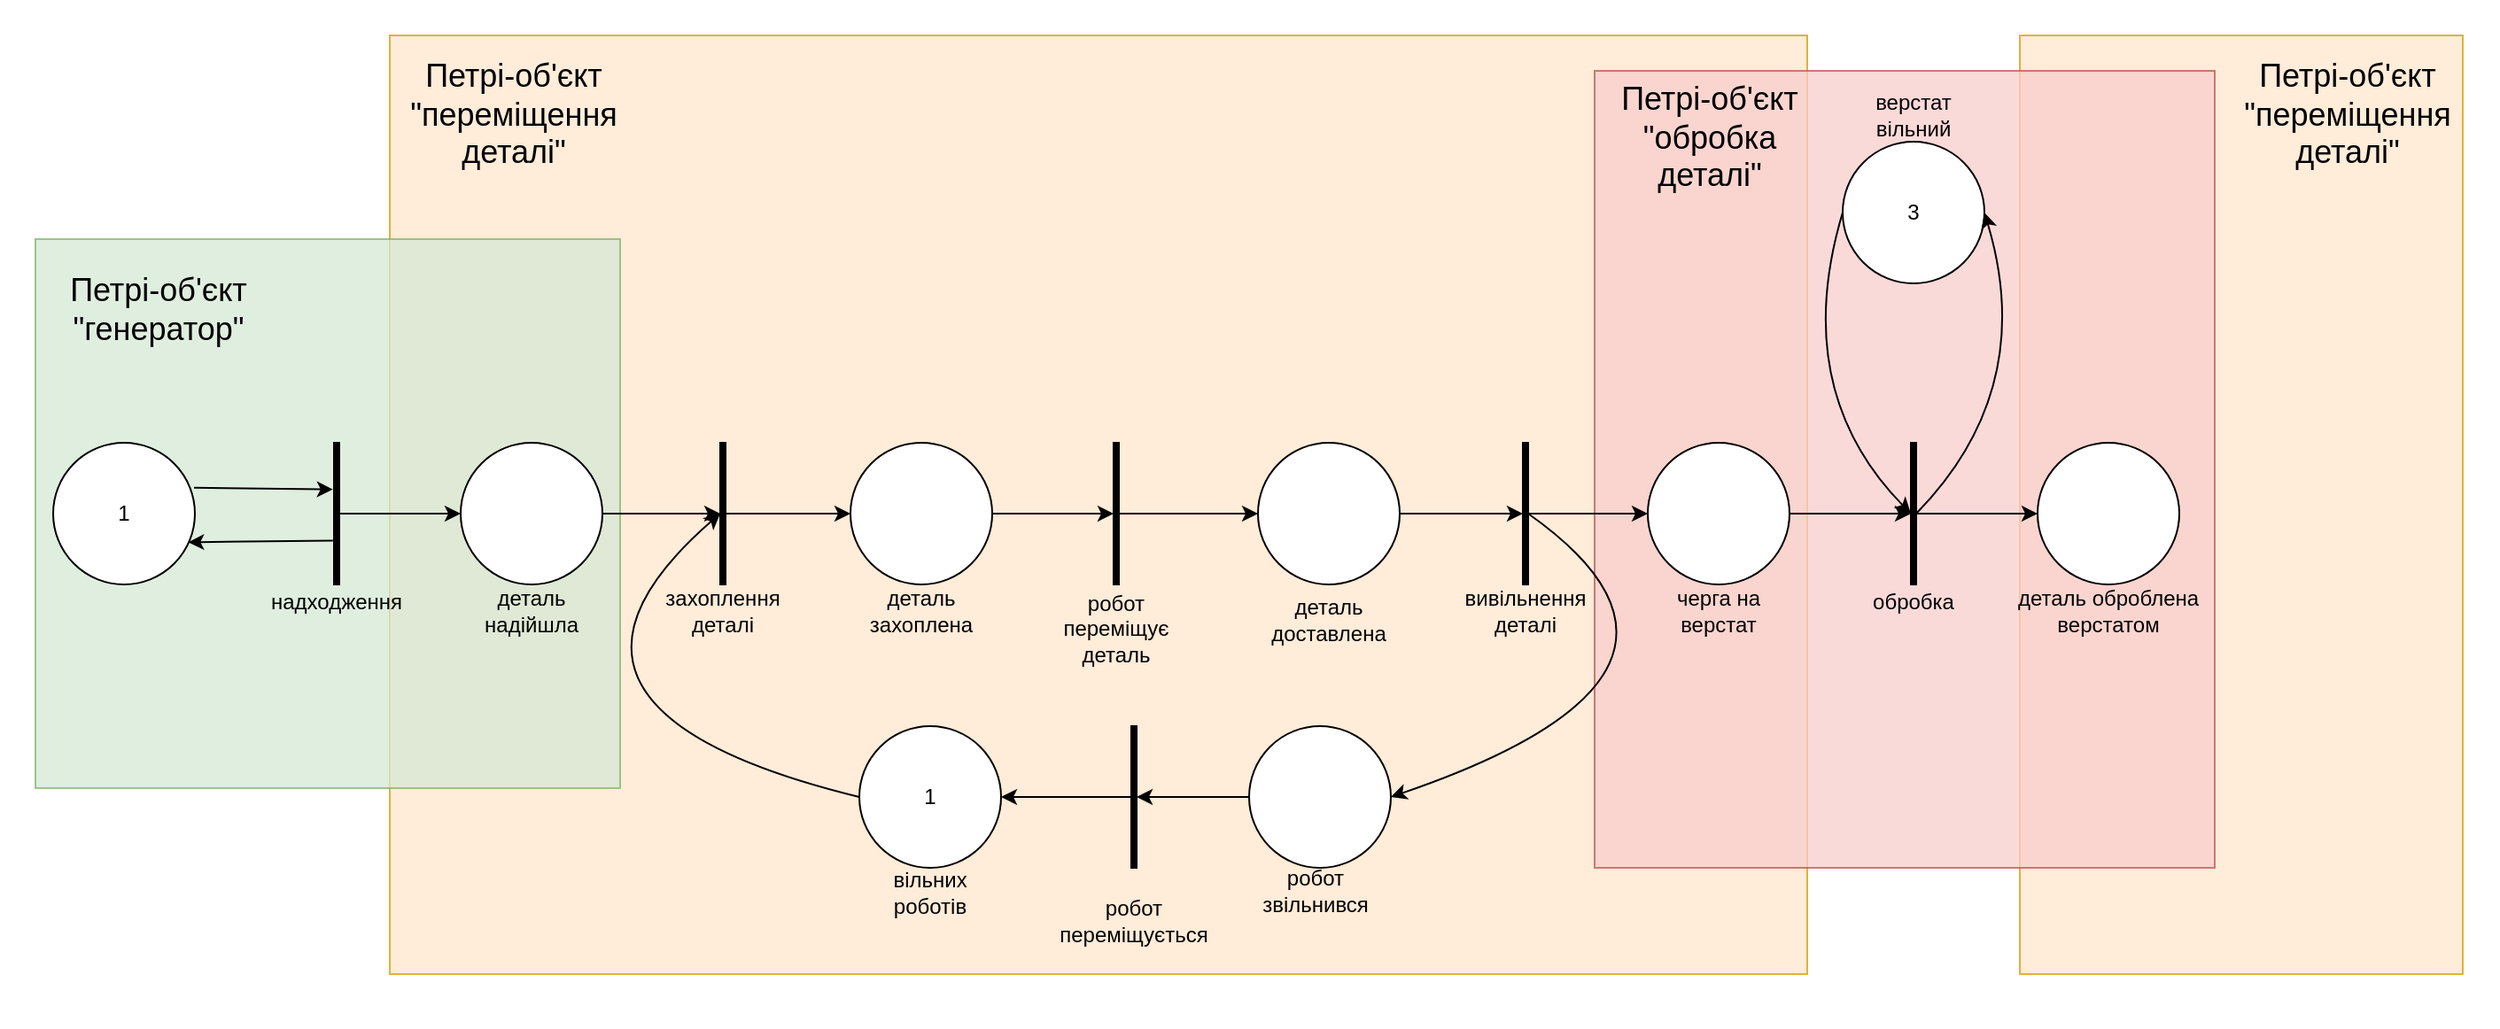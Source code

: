 <mxfile version="13.10.3" type="device" pages="3"><diagram id="FcmuR7nz7huLifUcq2eA" name="Page-1"><mxGraphModel dx="1673" dy="840" grid="1" gridSize="10" guides="1" tooltips="1" connect="1" arrows="1" fold="1" page="1" pageScale="1" pageWidth="827" pageHeight="1169" math="0" shadow="0"><root><mxCell id="0"/><mxCell id="1" parent="0"/><mxCell id="gRTv0CQgc-QgAm1HC4ak-1" value="" style="rounded=0;whiteSpace=wrap;html=1;strokeColor=none;" parent="1" vertex="1"><mxGeometry x="20" y="10" width="1410" height="580" as="geometry"/></mxCell><mxCell id="GpgK2ujvyUXaRa6ebSJy-171" value="" style="rounded=0;whiteSpace=wrap;html=1;fillColor=#ffe6cc;strokeColor=#d79b00;opacity=75;" parent="1" vertex="1"><mxGeometry x="1160" y="30" width="250" height="530" as="geometry"/></mxCell><mxCell id="GpgK2ujvyUXaRa6ebSJy-169" value="" style="rounded=0;whiteSpace=wrap;html=1;fillColor=#ffe6cc;strokeColor=#d79b00;opacity=75;" parent="1" vertex="1"><mxGeometry x="240" y="30" width="800" height="530" as="geometry"/></mxCell><mxCell id="KwVhwDLIy6w6PFrxLP0D-1" value="" style="rounded=0;whiteSpace=wrap;html=1;strokeColor=#b85450;fillColor=#f8cecc;opacity=75;" parent="1" vertex="1"><mxGeometry x="920" y="50" width="350" height="450" as="geometry"/></mxCell><mxCell id="06VxToaq3Kzdzmjmyhj--2" value="" style="rounded=0;whiteSpace=wrap;html=1;fillColor=#d5e8d4;strokeColor=#82b366;opacity=75;" parent="1" vertex="1"><mxGeometry x="40" y="145" width="330" height="310" as="geometry"/></mxCell><mxCell id="tJkTjFT0A1TLWYKthWJC-1" value="1" style="ellipse;whiteSpace=wrap;html=1;aspect=fixed;" parent="1" vertex="1"><mxGeometry x="50" y="260" width="80" height="80" as="geometry"/></mxCell><mxCell id="tJkTjFT0A1TLWYKthWJC-2" value="" style="endArrow=classic;html=1;strokeWidth=1;exitX=0.994;exitY=0.317;exitDx=0;exitDy=0;exitPerimeter=0;entryX=-0.201;entryY=0.329;entryDx=0;entryDy=0;entryPerimeter=0;" parent="1" source="tJkTjFT0A1TLWYKthWJC-1" target="tJkTjFT0A1TLWYKthWJC-98" edge="1"><mxGeometry width="50" height="50" relative="1" as="geometry"><mxPoint x="190" y="350" as="sourcePoint"/><mxPoint x="210" y="285" as="targetPoint"/></mxGeometry></mxCell><mxCell id="tJkTjFT0A1TLWYKthWJC-3" value="" style="endArrow=classic;html=1;strokeWidth=1;entryX=0.952;entryY=0.702;entryDx=0;entryDy=0;entryPerimeter=0;exitX=-0.201;exitY=0.691;exitDx=0;exitDy=0;exitPerimeter=0;" parent="1" source="tJkTjFT0A1TLWYKthWJC-98" target="tJkTjFT0A1TLWYKthWJC-1" edge="1"><mxGeometry width="50" height="50" relative="1" as="geometry"><mxPoint x="210" y="316" as="sourcePoint"/><mxPoint x="210" y="340" as="targetPoint"/></mxGeometry></mxCell><mxCell id="tJkTjFT0A1TLWYKthWJC-4" value="" style="ellipse;whiteSpace=wrap;html=1;aspect=fixed;" parent="1" vertex="1"><mxGeometry x="280" y="260" width="80" height="80" as="geometry"/></mxCell><mxCell id="tJkTjFT0A1TLWYKthWJC-5" value="" style="endArrow=classic;html=1;strokeWidth=1;entryX=0;entryY=0.5;entryDx=0;entryDy=0;exitX=1;exitY=0.5;exitDx=0;exitDy=0;" parent="1" source="tJkTjFT0A1TLWYKthWJC-98" target="tJkTjFT0A1TLWYKthWJC-4" edge="1"><mxGeometry width="50" height="50" relative="1" as="geometry"><mxPoint x="210" y="300" as="sourcePoint"/><mxPoint x="260" y="340" as="targetPoint"/></mxGeometry></mxCell><mxCell id="tJkTjFT0A1TLWYKthWJC-6" value="" style="endArrow=classic;html=1;strokeWidth=1;exitX=1;exitY=0.5;exitDx=0;exitDy=0;entryX=0;entryY=0.5;entryDx=0;entryDy=0;" parent="1" source="tJkTjFT0A1TLWYKthWJC-4" target="tJkTjFT0A1TLWYKthWJC-99" edge="1"><mxGeometry width="50" height="50" relative="1" as="geometry"><mxPoint x="360" y="300" as="sourcePoint"/><mxPoint x="430" y="300" as="targetPoint"/></mxGeometry></mxCell><mxCell id="tJkTjFT0A1TLWYKthWJC-7" value="" style="ellipse;whiteSpace=wrap;html=1;aspect=fixed;" parent="1" vertex="1"><mxGeometry x="500" y="260" width="80" height="80" as="geometry"/></mxCell><mxCell id="tJkTjFT0A1TLWYKthWJC-8" value="" style="endArrow=classic;html=1;strokeWidth=1;entryX=0;entryY=0.5;entryDx=0;entryDy=0;exitX=1;exitY=0.5;exitDx=0;exitDy=0;" parent="1" source="tJkTjFT0A1TLWYKthWJC-99" target="tJkTjFT0A1TLWYKthWJC-7" edge="1"><mxGeometry width="50" height="50" relative="1" as="geometry"><mxPoint x="430" y="300" as="sourcePoint"/><mxPoint x="490" y="280" as="targetPoint"/></mxGeometry></mxCell><mxCell id="tJkTjFT0A1TLWYKthWJC-9" value="" style="endArrow=classic;html=1;strokeWidth=1;exitX=1;exitY=0.5;exitDx=0;exitDy=0;entryX=0;entryY=0.5;entryDx=0;entryDy=0;" parent="1" source="tJkTjFT0A1TLWYKthWJC-7" target="tJkTjFT0A1TLWYKthWJC-100" edge="1"><mxGeometry width="50" height="50" relative="1" as="geometry"><mxPoint x="560" y="420" as="sourcePoint"/><mxPoint x="650" y="300" as="targetPoint"/></mxGeometry></mxCell><mxCell id="tJkTjFT0A1TLWYKthWJC-10" value="" style="ellipse;whiteSpace=wrap;html=1;aspect=fixed;" parent="1" vertex="1"><mxGeometry x="730" y="260" width="80" height="80" as="geometry"/></mxCell><mxCell id="tJkTjFT0A1TLWYKthWJC-11" value="" style="endArrow=classic;html=1;strokeWidth=1;entryX=0;entryY=0.5;entryDx=0;entryDy=0;exitX=1;exitY=0.5;exitDx=0;exitDy=0;" parent="1" source="tJkTjFT0A1TLWYKthWJC-100" target="tJkTjFT0A1TLWYKthWJC-10" edge="1"><mxGeometry width="50" height="50" relative="1" as="geometry"><mxPoint x="650" y="300" as="sourcePoint"/><mxPoint x="710" y="320" as="targetPoint"/></mxGeometry></mxCell><mxCell id="tJkTjFT0A1TLWYKthWJC-12" value="надходження" style="text;html=1;strokeColor=none;fillColor=none;align=center;verticalAlign=middle;whiteSpace=wrap;rounded=0;" parent="1" vertex="1"><mxGeometry x="190" y="340" width="40" height="20" as="geometry"/></mxCell><mxCell id="tJkTjFT0A1TLWYKthWJC-13" value="деталь надійшла" style="text;html=1;strokeColor=none;fillColor=none;align=center;verticalAlign=middle;whiteSpace=wrap;rounded=0;" parent="1" vertex="1"><mxGeometry x="295" y="340" width="50" height="30" as="geometry"/></mxCell><mxCell id="tJkTjFT0A1TLWYKthWJC-14" value="захоплення деталі" style="text;html=1;strokeColor=none;fillColor=none;align=center;verticalAlign=middle;whiteSpace=wrap;rounded=0;" parent="1" vertex="1"><mxGeometry x="390" y="345" width="76" height="20" as="geometry"/></mxCell><mxCell id="tJkTjFT0A1TLWYKthWJC-15" value="деталь захоплена" style="text;html=1;strokeColor=none;fillColor=none;align=center;verticalAlign=middle;whiteSpace=wrap;rounded=0;" parent="1" vertex="1"><mxGeometry x="505" y="345" width="70" height="20" as="geometry"/></mxCell><mxCell id="tJkTjFT0A1TLWYKthWJC-16" value="робот переміщує деталь" style="text;html=1;strokeColor=none;fillColor=none;align=center;verticalAlign=middle;whiteSpace=wrap;rounded=0;" parent="1" vertex="1"><mxGeometry x="615" y="355" width="70" height="20" as="geometry"/></mxCell><mxCell id="tJkTjFT0A1TLWYKthWJC-17" value="деталь доставлена" style="text;html=1;strokeColor=none;fillColor=none;align=center;verticalAlign=middle;whiteSpace=wrap;rounded=0;" parent="1" vertex="1"><mxGeometry x="735" y="345" width="70" height="30" as="geometry"/></mxCell><mxCell id="tJkTjFT0A1TLWYKthWJC-18" value="" style="endArrow=classic;html=1;strokeWidth=1;exitX=1;exitY=0.5;exitDx=0;exitDy=0;entryX=0;entryY=0.5;entryDx=0;entryDy=0;" parent="1" source="tJkTjFT0A1TLWYKthWJC-10" target="tJkTjFT0A1TLWYKthWJC-102" edge="1"><mxGeometry width="50" height="50" relative="1" as="geometry"><mxPoint x="870" y="430" as="sourcePoint"/><mxPoint x="880" y="300" as="targetPoint"/></mxGeometry></mxCell><mxCell id="tJkTjFT0A1TLWYKthWJC-19" value="вивільнення деталі" style="text;html=1;strokeColor=none;fillColor=none;align=center;verticalAlign=middle;whiteSpace=wrap;rounded=0;" parent="1" vertex="1"><mxGeometry x="846" y="340" width="70" height="30" as="geometry"/></mxCell><mxCell id="tJkTjFT0A1TLWYKthWJC-20" value="" style="ellipse;whiteSpace=wrap;html=1;aspect=fixed;" parent="1" vertex="1"><mxGeometry x="950" y="260" width="80" height="80" as="geometry"/></mxCell><mxCell id="tJkTjFT0A1TLWYKthWJC-21" value="" style="endArrow=classic;html=1;strokeWidth=1;exitX=1;exitY=0.5;exitDx=0;exitDy=0;" parent="1" source="tJkTjFT0A1TLWYKthWJC-102" edge="1"><mxGeometry width="50" height="50" relative="1" as="geometry"><mxPoint x="880" y="300" as="sourcePoint"/><mxPoint x="950" y="300" as="targetPoint"/></mxGeometry></mxCell><mxCell id="tJkTjFT0A1TLWYKthWJC-22" value="черга на верстат" style="text;html=1;strokeColor=none;fillColor=none;align=center;verticalAlign=middle;whiteSpace=wrap;rounded=0;" parent="1" vertex="1"><mxGeometry x="955" y="345" width="70" height="20" as="geometry"/></mxCell><mxCell id="tJkTjFT0A1TLWYKthWJC-23" value="" style="endArrow=classic;html=1;strokeWidth=1;exitX=1;exitY=0.5;exitDx=0;exitDy=0;entryX=0;entryY=0.5;entryDx=0;entryDy=0;" parent="1" source="tJkTjFT0A1TLWYKthWJC-20" target="tJkTjFT0A1TLWYKthWJC-103" edge="1"><mxGeometry width="50" height="50" relative="1" as="geometry"><mxPoint x="1050" y="330" as="sourcePoint"/><mxPoint x="1100" y="300" as="targetPoint"/></mxGeometry></mxCell><mxCell id="tJkTjFT0A1TLWYKthWJC-24" value="обробка" style="text;html=1;strokeColor=none;fillColor=none;align=center;verticalAlign=middle;whiteSpace=wrap;rounded=0;" parent="1" vertex="1"><mxGeometry x="1080" y="340" width="40" height="20" as="geometry"/></mxCell><mxCell id="tJkTjFT0A1TLWYKthWJC-25" value="3" style="ellipse;whiteSpace=wrap;html=1;aspect=fixed;" parent="1" vertex="1"><mxGeometry x="1060" y="90" width="80" height="80" as="geometry"/></mxCell><mxCell id="tJkTjFT0A1TLWYKthWJC-26" value="" style="endArrow=classic;html=1;strokeWidth=1;exitX=0;exitY=0.5;exitDx=0;exitDy=0;curved=1;entryX=0;entryY=0.5;entryDx=0;entryDy=0;" parent="1" source="tJkTjFT0A1TLWYKthWJC-25" target="tJkTjFT0A1TLWYKthWJC-103" edge="1"><mxGeometry width="50" height="50" relative="1" as="geometry"><mxPoint x="1030" y="230" as="sourcePoint"/><mxPoint x="1100" y="300" as="targetPoint"/><Array as="points"><mxPoint x="1030" y="230"/></Array></mxGeometry></mxCell><mxCell id="tJkTjFT0A1TLWYKthWJC-27" value="" style="endArrow=classic;html=1;strokeWidth=1;entryX=1;entryY=0.5;entryDx=0;entryDy=0;curved=1;exitX=1;exitY=0.5;exitDx=0;exitDy=0;" parent="1" source="tJkTjFT0A1TLWYKthWJC-103" target="tJkTjFT0A1TLWYKthWJC-25" edge="1"><mxGeometry width="50" height="50" relative="1" as="geometry"><mxPoint x="1100" y="300" as="sourcePoint"/><mxPoint x="1160" y="250" as="targetPoint"/><Array as="points"><mxPoint x="1170" y="230"/></Array></mxGeometry></mxCell><mxCell id="tJkTjFT0A1TLWYKthWJC-28" value="верстат вільний" style="text;html=1;strokeColor=none;fillColor=none;align=center;verticalAlign=middle;whiteSpace=wrap;rounded=0;" parent="1" vertex="1"><mxGeometry x="1055" y="65" width="90" height="20" as="geometry"/></mxCell><mxCell id="tJkTjFT0A1TLWYKthWJC-29" value="" style="ellipse;whiteSpace=wrap;html=1;aspect=fixed;" parent="1" vertex="1"><mxGeometry x="1170" y="260" width="80" height="80" as="geometry"/></mxCell><mxCell id="tJkTjFT0A1TLWYKthWJC-30" value="" style="endArrow=classic;html=1;strokeWidth=1;entryX=0;entryY=0.5;entryDx=0;entryDy=0;exitX=1;exitY=0.5;exitDx=0;exitDy=0;" parent="1" source="tJkTjFT0A1TLWYKthWJC-103" target="tJkTjFT0A1TLWYKthWJC-29" edge="1"><mxGeometry width="50" height="50" relative="1" as="geometry"><mxPoint x="1100" y="300" as="sourcePoint"/><mxPoint x="1180" y="290" as="targetPoint"/></mxGeometry></mxCell><mxCell id="tJkTjFT0A1TLWYKthWJC-31" value="деталь оброблена верстатом" style="text;html=1;strokeColor=none;fillColor=none;align=center;verticalAlign=middle;whiteSpace=wrap;rounded=0;" parent="1" vertex="1"><mxGeometry x="1155" y="345" width="110" height="20" as="geometry"/></mxCell><mxCell id="tJkTjFT0A1TLWYKthWJC-71" value="1" style="ellipse;whiteSpace=wrap;html=1;aspect=fixed;" parent="1" vertex="1"><mxGeometry x="505" y="420" width="80" height="80" as="geometry"/></mxCell><mxCell id="tJkTjFT0A1TLWYKthWJC-72" value="" style="endArrow=classic;html=1;strokeWidth=1;entryX=1;entryY=0.5;entryDx=0;entryDy=0;exitX=0;exitY=0.5;exitDx=0;exitDy=0;" parent="1" source="tJkTjFT0A1TLWYKthWJC-101" target="tJkTjFT0A1TLWYKthWJC-71" edge="1"><mxGeometry width="50" height="50" relative="1" as="geometry"><mxPoint x="710" y="460" as="sourcePoint"/><mxPoint x="625" y="590" as="targetPoint"/></mxGeometry></mxCell><mxCell id="tJkTjFT0A1TLWYKthWJC-73" value="" style="ellipse;whiteSpace=wrap;html=1;aspect=fixed;" parent="1" vertex="1"><mxGeometry x="725" y="420" width="80" height="80" as="geometry"/></mxCell><mxCell id="tJkTjFT0A1TLWYKthWJC-74" value="" style="endArrow=classic;html=1;strokeWidth=1;exitX=0;exitY=0.5;exitDx=0;exitDy=0;entryX=1;entryY=0.5;entryDx=0;entryDy=0;" parent="1" source="tJkTjFT0A1TLWYKthWJC-73" target="tJkTjFT0A1TLWYKthWJC-101" edge="1"><mxGeometry width="50" height="50" relative="1" as="geometry"><mxPoint x="759" y="460" as="sourcePoint"/><mxPoint x="660" y="460" as="targetPoint"/></mxGeometry></mxCell><mxCell id="tJkTjFT0A1TLWYKthWJC-75" value="" style="endArrow=classic;html=1;strokeWidth=1;entryX=1;entryY=0.5;entryDx=0;entryDy=0;curved=1;exitX=1;exitY=0.5;exitDx=0;exitDy=0;" parent="1" source="tJkTjFT0A1TLWYKthWJC-102" target="tJkTjFT0A1TLWYKthWJC-73" edge="1"><mxGeometry width="50" height="50" relative="1" as="geometry"><mxPoint x="880" y="300" as="sourcePoint"/><mxPoint x="840" y="520" as="targetPoint"/><Array as="points"><mxPoint x="1010" y="390"/></Array></mxGeometry></mxCell><mxCell id="tJkTjFT0A1TLWYKthWJC-76" value="" style="endArrow=classic;html=1;strokeWidth=1;exitX=0;exitY=0.5;exitDx=0;exitDy=0;curved=1;entryX=0;entryY=0.5;entryDx=0;entryDy=0;" parent="1" source="tJkTjFT0A1TLWYKthWJC-71" target="tJkTjFT0A1TLWYKthWJC-99" edge="1"><mxGeometry width="50" height="50" relative="1" as="geometry"><mxPoint x="490" y="540" as="sourcePoint"/><mxPoint x="430" y="300" as="targetPoint"/><Array as="points"><mxPoint x="300" y="410"/></Array></mxGeometry></mxCell><mxCell id="tJkTjFT0A1TLWYKthWJC-77" value="робот переміщується" style="text;html=1;strokeColor=none;fillColor=none;align=center;verticalAlign=middle;whiteSpace=wrap;rounded=0;" parent="1" vertex="1"><mxGeometry x="640" y="520" width="40" height="20" as="geometry"/></mxCell><mxCell id="tJkTjFT0A1TLWYKthWJC-78" value="вільних роботів" style="text;html=1;strokeColor=none;fillColor=none;align=center;verticalAlign=middle;whiteSpace=wrap;rounded=0;" parent="1" vertex="1"><mxGeometry x="525" y="504" width="40" height="20" as="geometry"/></mxCell><mxCell id="tJkTjFT0A1TLWYKthWJC-79" value="робот звільнився" style="text;html=1;strokeColor=none;fillColor=none;align=center;verticalAlign=middle;whiteSpace=wrap;rounded=0;" parent="1" vertex="1"><mxGeometry x="730" y="500" width="65" height="26" as="geometry"/></mxCell><mxCell id="tJkTjFT0A1TLWYKthWJC-98" value="" style="rounded=0;whiteSpace=wrap;html=1;fillColor=#000000;" parent="1" vertex="1"><mxGeometry x="208.5" y="260" width="3" height="80" as="geometry"/></mxCell><mxCell id="tJkTjFT0A1TLWYKthWJC-99" value="" style="rounded=0;whiteSpace=wrap;html=1;fillColor=#000000;" parent="1" vertex="1"><mxGeometry x="426.5" y="260" width="3" height="80" as="geometry"/></mxCell><mxCell id="tJkTjFT0A1TLWYKthWJC-100" value="" style="rounded=0;whiteSpace=wrap;html=1;fillColor=#000000;" parent="1" vertex="1"><mxGeometry x="648.5" y="260" width="3" height="80" as="geometry"/></mxCell><mxCell id="tJkTjFT0A1TLWYKthWJC-101" value="" style="rounded=0;whiteSpace=wrap;html=1;fillColor=#000000;" parent="1" vertex="1"><mxGeometry x="658.5" y="420" width="3" height="80" as="geometry"/></mxCell><mxCell id="tJkTjFT0A1TLWYKthWJC-102" value="" style="rounded=0;whiteSpace=wrap;html=1;fillColor=#000000;" parent="1" vertex="1"><mxGeometry x="879.5" y="260" width="3" height="80" as="geometry"/></mxCell><mxCell id="tJkTjFT0A1TLWYKthWJC-103" value="" style="rounded=0;whiteSpace=wrap;html=1;fillColor=#000000;" parent="1" vertex="1"><mxGeometry x="1098.5" y="260" width="3" height="80" as="geometry"/></mxCell><mxCell id="oITQjNCsJabIuckNFTyq-2" value="&lt;font style=&quot;font-size: 18px&quot;&gt;Петрі-об'єкт &quot;обробка &lt;br&gt;деталі&quot;&lt;/font&gt;" style="text;html=1;strokeColor=none;fillColor=none;align=center;verticalAlign=middle;whiteSpace=wrap;rounded=0;" parent="1" vertex="1"><mxGeometry x="930" y="50" width="110" height="75" as="geometry"/></mxCell><mxCell id="oITQjNCsJabIuckNFTyq-3" value="&lt;font style=&quot;font-size: 18px&quot;&gt;Петрі-об'єкт &quot;переміщення деталі&quot;&lt;/font&gt;" style="text;html=1;strokeColor=none;fillColor=none;align=center;verticalAlign=middle;whiteSpace=wrap;rounded=0;" parent="1" vertex="1"><mxGeometry x="1280" y="40" width="130" height="70" as="geometry"/></mxCell><mxCell id="06VxToaq3Kzdzmjmyhj--3" value="&lt;font style=&quot;font-size: 18px&quot;&gt;Петрі-об'єкт &quot;генератор&quot;&lt;/font&gt;" style="text;html=1;strokeColor=none;fillColor=none;align=center;verticalAlign=middle;whiteSpace=wrap;rounded=0;" parent="1" vertex="1"><mxGeometry x="50" y="160" width="118.5" height="50" as="geometry"/></mxCell><mxCell id="KwVhwDLIy6w6PFrxLP0D-2" value="&lt;font style=&quot;font-size: 18px&quot;&gt;Петрі-об'єкт &quot;переміщення деталі&quot;&lt;/font&gt;" style="text;html=1;strokeColor=none;fillColor=none;align=center;verticalAlign=middle;whiteSpace=wrap;rounded=0;" parent="1" vertex="1"><mxGeometry x="250" y="40" width="120" height="70" as="geometry"/></mxCell></root></mxGraphModel></diagram><diagram id="4TwvwLiJdvsofoRGV-Oc" name="original2"><mxGraphModel dx="1673" dy="840" grid="1" gridSize="10" guides="1" tooltips="1" connect="1" arrows="1" fold="1" page="1" pageScale="1" pageWidth="827" pageHeight="1169" math="0" shadow="0"><root><mxCell id="OPti7zqcFGuzAfw_dLOJ-0"/><mxCell id="OPti7zqcFGuzAfw_dLOJ-1" parent="OPti7zqcFGuzAfw_dLOJ-0"/><mxCell id="9vE77ig8_SmObjEzQUJC-0" value="1" style="ellipse;whiteSpace=wrap;html=1;aspect=fixed;" parent="OPti7zqcFGuzAfw_dLOJ-1" vertex="1"><mxGeometry x="50" y="240" width="80" height="80" as="geometry"/></mxCell><mxCell id="9vE77ig8_SmObjEzQUJC-1" value="" style="endArrow=classic;html=1;strokeWidth=1;exitX=0.994;exitY=0.317;exitDx=0;exitDy=0;exitPerimeter=0;entryX=-0.201;entryY=0.329;entryDx=0;entryDy=0;entryPerimeter=0;" parent="OPti7zqcFGuzAfw_dLOJ-1" source="9vE77ig8_SmObjEzQUJC-0" target="9vE77ig8_SmObjEzQUJC-97" edge="1"><mxGeometry width="50" height="50" relative="1" as="geometry"><mxPoint x="190" y="330" as="sourcePoint"/><mxPoint x="210" y="265" as="targetPoint"/></mxGeometry></mxCell><mxCell id="9vE77ig8_SmObjEzQUJC-2" value="" style="endArrow=classic;html=1;strokeWidth=1;entryX=0.952;entryY=0.702;entryDx=0;entryDy=0;entryPerimeter=0;exitX=-0.201;exitY=0.691;exitDx=0;exitDy=0;exitPerimeter=0;" parent="OPti7zqcFGuzAfw_dLOJ-1" source="9vE77ig8_SmObjEzQUJC-97" target="9vE77ig8_SmObjEzQUJC-0" edge="1"><mxGeometry width="50" height="50" relative="1" as="geometry"><mxPoint x="210" y="296" as="sourcePoint"/><mxPoint x="210" y="320" as="targetPoint"/></mxGeometry></mxCell><mxCell id="9vE77ig8_SmObjEzQUJC-3" value="" style="ellipse;whiteSpace=wrap;html=1;aspect=fixed;" parent="OPti7zqcFGuzAfw_dLOJ-1" vertex="1"><mxGeometry x="280" y="240" width="80" height="80" as="geometry"/></mxCell><mxCell id="9vE77ig8_SmObjEzQUJC-4" value="" style="endArrow=classic;html=1;strokeWidth=1;entryX=0;entryY=0.5;entryDx=0;entryDy=0;exitX=1;exitY=0.5;exitDx=0;exitDy=0;" parent="OPti7zqcFGuzAfw_dLOJ-1" source="9vE77ig8_SmObjEzQUJC-97" target="9vE77ig8_SmObjEzQUJC-3" edge="1"><mxGeometry width="50" height="50" relative="1" as="geometry"><mxPoint x="210" y="280" as="sourcePoint"/><mxPoint x="260" y="320" as="targetPoint"/></mxGeometry></mxCell><mxCell id="9vE77ig8_SmObjEzQUJC-5" value="" style="endArrow=classic;html=1;strokeWidth=1;exitX=1;exitY=0.5;exitDx=0;exitDy=0;entryX=0;entryY=0.5;entryDx=0;entryDy=0;" parent="OPti7zqcFGuzAfw_dLOJ-1" source="9vE77ig8_SmObjEzQUJC-3" target="9vE77ig8_SmObjEzQUJC-98" edge="1"><mxGeometry width="50" height="50" relative="1" as="geometry"><mxPoint x="360" y="280" as="sourcePoint"/><mxPoint x="430" y="280" as="targetPoint"/></mxGeometry></mxCell><mxCell id="9vE77ig8_SmObjEzQUJC-6" value="" style="ellipse;whiteSpace=wrap;html=1;aspect=fixed;" parent="OPti7zqcFGuzAfw_dLOJ-1" vertex="1"><mxGeometry x="500" y="240" width="80" height="80" as="geometry"/></mxCell><mxCell id="9vE77ig8_SmObjEzQUJC-7" value="" style="endArrow=classic;html=1;strokeWidth=1;entryX=0;entryY=0.5;entryDx=0;entryDy=0;exitX=1;exitY=0.5;exitDx=0;exitDy=0;" parent="OPti7zqcFGuzAfw_dLOJ-1" source="9vE77ig8_SmObjEzQUJC-98" target="9vE77ig8_SmObjEzQUJC-6" edge="1"><mxGeometry width="50" height="50" relative="1" as="geometry"><mxPoint x="430" y="280" as="sourcePoint"/><mxPoint x="490" y="260" as="targetPoint"/></mxGeometry></mxCell><mxCell id="9vE77ig8_SmObjEzQUJC-8" value="" style="endArrow=classic;html=1;strokeWidth=1;exitX=1;exitY=0.5;exitDx=0;exitDy=0;entryX=0;entryY=0.5;entryDx=0;entryDy=0;" parent="OPti7zqcFGuzAfw_dLOJ-1" source="9vE77ig8_SmObjEzQUJC-6" target="9vE77ig8_SmObjEzQUJC-99" edge="1"><mxGeometry width="50" height="50" relative="1" as="geometry"><mxPoint x="560" y="400" as="sourcePoint"/><mxPoint x="650" y="280" as="targetPoint"/></mxGeometry></mxCell><mxCell id="9vE77ig8_SmObjEzQUJC-9" value="" style="ellipse;whiteSpace=wrap;html=1;aspect=fixed;" parent="OPti7zqcFGuzAfw_dLOJ-1" vertex="1"><mxGeometry x="730" y="240" width="80" height="80" as="geometry"/></mxCell><mxCell id="9vE77ig8_SmObjEzQUJC-10" value="" style="endArrow=classic;html=1;strokeWidth=1;entryX=0;entryY=0.5;entryDx=0;entryDy=0;exitX=1;exitY=0.5;exitDx=0;exitDy=0;" parent="OPti7zqcFGuzAfw_dLOJ-1" source="9vE77ig8_SmObjEzQUJC-99" target="9vE77ig8_SmObjEzQUJC-9" edge="1"><mxGeometry width="50" height="50" relative="1" as="geometry"><mxPoint x="650" y="280" as="sourcePoint"/><mxPoint x="710" y="300" as="targetPoint"/></mxGeometry></mxCell><mxCell id="9vE77ig8_SmObjEzQUJC-11" value="надходження" style="text;html=1;strokeColor=none;fillColor=none;align=center;verticalAlign=middle;whiteSpace=wrap;rounded=0;" parent="OPti7zqcFGuzAfw_dLOJ-1" vertex="1"><mxGeometry x="190" y="320" width="40" height="20" as="geometry"/></mxCell><mxCell id="9vE77ig8_SmObjEzQUJC-12" value="пункт прийому" style="text;html=1;strokeColor=none;fillColor=none;align=center;verticalAlign=middle;whiteSpace=wrap;rounded=0;" parent="OPti7zqcFGuzAfw_dLOJ-1" vertex="1"><mxGeometry x="295" y="320" width="50" height="30" as="geometry"/></mxCell><mxCell id="9vE77ig8_SmObjEzQUJC-13" value="захоплення деталі" style="text;html=1;strokeColor=none;fillColor=none;align=center;verticalAlign=middle;whiteSpace=wrap;rounded=0;" parent="OPti7zqcFGuzAfw_dLOJ-1" vertex="1"><mxGeometry x="390" y="325" width="76" height="20" as="geometry"/></mxCell><mxCell id="9vE77ig8_SmObjEzQUJC-14" value="деталь захоплена" style="text;html=1;strokeColor=none;fillColor=none;align=center;verticalAlign=middle;whiteSpace=wrap;rounded=0;" parent="OPti7zqcFGuzAfw_dLOJ-1" vertex="1"><mxGeometry x="505" y="325" width="70" height="20" as="geometry"/></mxCell><mxCell id="9vE77ig8_SmObjEzQUJC-15" value="робот переміщує деталь" style="text;html=1;strokeColor=none;fillColor=none;align=center;verticalAlign=middle;whiteSpace=wrap;rounded=0;" parent="OPti7zqcFGuzAfw_dLOJ-1" vertex="1"><mxGeometry x="615" y="340" width="70" height="20" as="geometry"/></mxCell><mxCell id="9vE77ig8_SmObjEzQUJC-16" value="деталь доставлена" style="text;html=1;strokeColor=none;fillColor=none;align=center;verticalAlign=middle;whiteSpace=wrap;rounded=0;" parent="OPti7zqcFGuzAfw_dLOJ-1" vertex="1"><mxGeometry x="735" y="325" width="70" height="30" as="geometry"/></mxCell><mxCell id="9vE77ig8_SmObjEzQUJC-17" value="" style="endArrow=classic;html=1;strokeWidth=1;exitX=1;exitY=0.5;exitDx=0;exitDy=0;entryX=0;entryY=0.5;entryDx=0;entryDy=0;" parent="OPti7zqcFGuzAfw_dLOJ-1" source="9vE77ig8_SmObjEzQUJC-9" target="9vE77ig8_SmObjEzQUJC-101" edge="1"><mxGeometry width="50" height="50" relative="1" as="geometry"><mxPoint x="870" y="410" as="sourcePoint"/><mxPoint x="880" y="280" as="targetPoint"/></mxGeometry></mxCell><mxCell id="9vE77ig8_SmObjEzQUJC-18" value="вивільнення деталі" style="text;html=1;strokeColor=none;fillColor=none;align=center;verticalAlign=middle;whiteSpace=wrap;rounded=0;" parent="OPti7zqcFGuzAfw_dLOJ-1" vertex="1"><mxGeometry x="846" y="320" width="70" height="30" as="geometry"/></mxCell><mxCell id="9vE77ig8_SmObjEzQUJC-19" value="" style="ellipse;whiteSpace=wrap;html=1;aspect=fixed;" parent="OPti7zqcFGuzAfw_dLOJ-1" vertex="1"><mxGeometry x="950" y="240" width="80" height="80" as="geometry"/></mxCell><mxCell id="9vE77ig8_SmObjEzQUJC-20" value="" style="endArrow=classic;html=1;strokeWidth=1;exitX=1;exitY=0.5;exitDx=0;exitDy=0;" parent="OPti7zqcFGuzAfw_dLOJ-1" source="9vE77ig8_SmObjEzQUJC-101" edge="1"><mxGeometry width="50" height="50" relative="1" as="geometry"><mxPoint x="880" y="280" as="sourcePoint"/><mxPoint x="950" y="280" as="targetPoint"/></mxGeometry></mxCell><mxCell id="9vE77ig8_SmObjEzQUJC-21" value="черга на 1 верстат" style="text;html=1;strokeColor=none;fillColor=none;align=center;verticalAlign=middle;whiteSpace=wrap;rounded=0;" parent="OPti7zqcFGuzAfw_dLOJ-1" vertex="1"><mxGeometry x="955" y="325" width="70" height="20" as="geometry"/></mxCell><mxCell id="9vE77ig8_SmObjEzQUJC-22" value="" style="endArrow=classic;html=1;strokeWidth=1;exitX=1;exitY=0.5;exitDx=0;exitDy=0;entryX=0;entryY=0.5;entryDx=0;entryDy=0;" parent="OPti7zqcFGuzAfw_dLOJ-1" source="9vE77ig8_SmObjEzQUJC-19" target="9vE77ig8_SmObjEzQUJC-102" edge="1"><mxGeometry width="50" height="50" relative="1" as="geometry"><mxPoint x="1050" y="310" as="sourcePoint"/><mxPoint x="1100" y="280" as="targetPoint"/></mxGeometry></mxCell><mxCell id="9vE77ig8_SmObjEzQUJC-23" value="обробка" style="text;html=1;strokeColor=none;fillColor=none;align=center;verticalAlign=middle;whiteSpace=wrap;rounded=0;" parent="OPti7zqcFGuzAfw_dLOJ-1" vertex="1"><mxGeometry x="1080" y="320" width="40" height="20" as="geometry"/></mxCell><mxCell id="9vE77ig8_SmObjEzQUJC-24" value="3" style="ellipse;whiteSpace=wrap;html=1;aspect=fixed;" parent="OPti7zqcFGuzAfw_dLOJ-1" vertex="1"><mxGeometry x="1060" y="70" width="80" height="80" as="geometry"/></mxCell><mxCell id="9vE77ig8_SmObjEzQUJC-25" value="" style="endArrow=classic;html=1;strokeWidth=1;exitX=0;exitY=0.5;exitDx=0;exitDy=0;curved=1;entryX=0;entryY=0.5;entryDx=0;entryDy=0;" parent="OPti7zqcFGuzAfw_dLOJ-1" source="9vE77ig8_SmObjEzQUJC-24" target="9vE77ig8_SmObjEzQUJC-102" edge="1"><mxGeometry width="50" height="50" relative="1" as="geometry"><mxPoint x="1030" y="210" as="sourcePoint"/><mxPoint x="1100" y="280" as="targetPoint"/><Array as="points"><mxPoint x="1030" y="210"/></Array></mxGeometry></mxCell><mxCell id="9vE77ig8_SmObjEzQUJC-26" value="" style="endArrow=classic;html=1;strokeWidth=1;entryX=1;entryY=0.5;entryDx=0;entryDy=0;curved=1;exitX=1;exitY=0.5;exitDx=0;exitDy=0;" parent="OPti7zqcFGuzAfw_dLOJ-1" source="9vE77ig8_SmObjEzQUJC-102" target="9vE77ig8_SmObjEzQUJC-24" edge="1"><mxGeometry width="50" height="50" relative="1" as="geometry"><mxPoint x="1100" y="280" as="sourcePoint"/><mxPoint x="1160" y="230" as="targetPoint"/><Array as="points"><mxPoint x="1170" y="210"/></Array></mxGeometry></mxCell><mxCell id="9vE77ig8_SmObjEzQUJC-27" value="верстат вільний" style="text;html=1;strokeColor=none;fillColor=none;align=center;verticalAlign=middle;whiteSpace=wrap;rounded=0;" parent="OPti7zqcFGuzAfw_dLOJ-1" vertex="1"><mxGeometry x="1055" y="45" width="90" height="20" as="geometry"/></mxCell><mxCell id="9vE77ig8_SmObjEzQUJC-28" value="" style="ellipse;whiteSpace=wrap;html=1;aspect=fixed;" parent="OPti7zqcFGuzAfw_dLOJ-1" vertex="1"><mxGeometry x="1170" y="240" width="80" height="80" as="geometry"/></mxCell><mxCell id="9vE77ig8_SmObjEzQUJC-29" value="" style="endArrow=classic;html=1;strokeWidth=1;entryX=0;entryY=0.5;entryDx=0;entryDy=0;exitX=1;exitY=0.5;exitDx=0;exitDy=0;" parent="OPti7zqcFGuzAfw_dLOJ-1" source="9vE77ig8_SmObjEzQUJC-102" target="9vE77ig8_SmObjEzQUJC-28" edge="1"><mxGeometry width="50" height="50" relative="1" as="geometry"><mxPoint x="1100" y="280" as="sourcePoint"/><mxPoint x="1180" y="270" as="targetPoint"/></mxGeometry></mxCell><mxCell id="9vE77ig8_SmObjEzQUJC-30" value="оброблені 1 верстатом деталі" style="text;html=1;strokeColor=none;fillColor=none;align=center;verticalAlign=middle;whiteSpace=wrap;rounded=0;" parent="OPti7zqcFGuzAfw_dLOJ-1" vertex="1"><mxGeometry x="1155" y="325" width="110" height="20" as="geometry"/></mxCell><mxCell id="9vE77ig8_SmObjEzQUJC-31" value="" style="endArrow=classic;html=1;strokeWidth=1;exitX=1;exitY=0.5;exitDx=0;exitDy=0;entryX=0;entryY=0.5;entryDx=0;entryDy=0;" parent="OPti7zqcFGuzAfw_dLOJ-1" target="9vE77ig8_SmObjEzQUJC-111" edge="1"><mxGeometry width="50" height="50" relative="1" as="geometry"><mxPoint x="1250.0" y="280" as="sourcePoint"/><mxPoint x="1320" y="280" as="targetPoint"/></mxGeometry></mxCell><mxCell id="9vE77ig8_SmObjEzQUJC-32" value="" style="ellipse;whiteSpace=wrap;html=1;aspect=fixed;" parent="OPti7zqcFGuzAfw_dLOJ-1" vertex="1"><mxGeometry x="1390" y="240" width="80" height="80" as="geometry"/></mxCell><mxCell id="9vE77ig8_SmObjEzQUJC-33" value="" style="endArrow=classic;html=1;strokeWidth=1;entryX=0;entryY=0.5;entryDx=0;entryDy=0;exitX=1;exitY=0.5;exitDx=0;exitDy=0;" parent="OPti7zqcFGuzAfw_dLOJ-1" source="9vE77ig8_SmObjEzQUJC-111" target="9vE77ig8_SmObjEzQUJC-32" edge="1"><mxGeometry width="50" height="50" relative="1" as="geometry"><mxPoint x="1320" y="280" as="sourcePoint"/><mxPoint x="1380" y="260" as="targetPoint"/></mxGeometry></mxCell><mxCell id="9vE77ig8_SmObjEzQUJC-34" value="" style="endArrow=classic;html=1;strokeWidth=1;exitX=1;exitY=0.5;exitDx=0;exitDy=0;entryX=0;entryY=0.5;entryDx=0;entryDy=0;" parent="OPti7zqcFGuzAfw_dLOJ-1" source="9vE77ig8_SmObjEzQUJC-32" target="9vE77ig8_SmObjEzQUJC-103" edge="1"><mxGeometry width="50" height="50" relative="1" as="geometry"><mxPoint x="1450" y="400" as="sourcePoint"/><mxPoint x="1540" y="280" as="targetPoint"/></mxGeometry></mxCell><mxCell id="9vE77ig8_SmObjEzQUJC-35" value="" style="ellipse;whiteSpace=wrap;html=1;aspect=fixed;" parent="OPti7zqcFGuzAfw_dLOJ-1" vertex="1"><mxGeometry x="1620" y="240" width="80" height="80" as="geometry"/></mxCell><mxCell id="9vE77ig8_SmObjEzQUJC-36" value="" style="endArrow=classic;html=1;strokeWidth=1;entryX=0;entryY=0.5;entryDx=0;entryDy=0;exitX=1;exitY=0.5;exitDx=0;exitDy=0;" parent="OPti7zqcFGuzAfw_dLOJ-1" source="9vE77ig8_SmObjEzQUJC-103" target="9vE77ig8_SmObjEzQUJC-35" edge="1"><mxGeometry width="50" height="50" relative="1" as="geometry"><mxPoint x="1540" y="280" as="sourcePoint"/><mxPoint x="1600" y="300" as="targetPoint"/></mxGeometry></mxCell><mxCell id="9vE77ig8_SmObjEzQUJC-37" value="захоплення деталі" style="text;html=1;strokeColor=none;fillColor=none;align=center;verticalAlign=middle;whiteSpace=wrap;rounded=0;" parent="OPti7zqcFGuzAfw_dLOJ-1" vertex="1"><mxGeometry x="1280" y="325" width="76" height="20" as="geometry"/></mxCell><mxCell id="9vE77ig8_SmObjEzQUJC-38" value="деталь захоплена" style="text;html=1;strokeColor=none;fillColor=none;align=center;verticalAlign=middle;whiteSpace=wrap;rounded=0;" parent="OPti7zqcFGuzAfw_dLOJ-1" vertex="1"><mxGeometry x="1395" y="325" width="70" height="20" as="geometry"/></mxCell><mxCell id="9vE77ig8_SmObjEzQUJC-39" value="робот переміщує деталь" style="text;html=1;strokeColor=none;fillColor=none;align=center;verticalAlign=middle;whiteSpace=wrap;rounded=0;" parent="OPti7zqcFGuzAfw_dLOJ-1" vertex="1"><mxGeometry x="1505" y="335" width="70" height="20" as="geometry"/></mxCell><mxCell id="9vE77ig8_SmObjEzQUJC-40" value="деталь доставлена" style="text;html=1;strokeColor=none;fillColor=none;align=center;verticalAlign=middle;whiteSpace=wrap;rounded=0;" parent="OPti7zqcFGuzAfw_dLOJ-1" vertex="1"><mxGeometry x="1625" y="325" width="70" height="30" as="geometry"/></mxCell><mxCell id="9vE77ig8_SmObjEzQUJC-41" value="" style="endArrow=classic;html=1;strokeWidth=1;exitX=1;exitY=0.5;exitDx=0;exitDy=0;entryX=0;entryY=0.5;entryDx=0;entryDy=0;" parent="OPti7zqcFGuzAfw_dLOJ-1" source="9vE77ig8_SmObjEzQUJC-35" target="9vE77ig8_SmObjEzQUJC-105" edge="1"><mxGeometry width="50" height="50" relative="1" as="geometry"><mxPoint x="1760" y="410" as="sourcePoint"/><mxPoint x="1770" y="280" as="targetPoint"/></mxGeometry></mxCell><mxCell id="9vE77ig8_SmObjEzQUJC-42" value="вивільнення деталі" style="text;html=1;strokeColor=none;fillColor=none;align=center;verticalAlign=middle;whiteSpace=wrap;rounded=0;" parent="OPti7zqcFGuzAfw_dLOJ-1" vertex="1"><mxGeometry x="1736" y="320" width="70" height="30" as="geometry"/></mxCell><mxCell id="9vE77ig8_SmObjEzQUJC-43" value="" style="ellipse;whiteSpace=wrap;html=1;aspect=fixed;" parent="OPti7zqcFGuzAfw_dLOJ-1" vertex="1"><mxGeometry x="1840" y="240" width="80" height="80" as="geometry"/></mxCell><mxCell id="9vE77ig8_SmObjEzQUJC-44" value="" style="endArrow=classic;html=1;strokeWidth=1;exitX=1;exitY=0.5;exitDx=0;exitDy=0;" parent="OPti7zqcFGuzAfw_dLOJ-1" source="9vE77ig8_SmObjEzQUJC-105" edge="1"><mxGeometry width="50" height="50" relative="1" as="geometry"><mxPoint x="1770" y="280" as="sourcePoint"/><mxPoint x="1840" y="280" as="targetPoint"/></mxGeometry></mxCell><mxCell id="9vE77ig8_SmObjEzQUJC-45" value="черга на 2 верстат" style="text;html=1;strokeColor=none;fillColor=none;align=center;verticalAlign=middle;whiteSpace=wrap;rounded=0;" parent="OPti7zqcFGuzAfw_dLOJ-1" vertex="1"><mxGeometry x="1845" y="325" width="70" height="20" as="geometry"/></mxCell><mxCell id="9vE77ig8_SmObjEzQUJC-46" value="" style="endArrow=classic;html=1;strokeWidth=1;exitX=1;exitY=0.5;exitDx=0;exitDy=0;entryX=0;entryY=0.5;entryDx=0;entryDy=0;" parent="OPti7zqcFGuzAfw_dLOJ-1" source="9vE77ig8_SmObjEzQUJC-43" target="9vE77ig8_SmObjEzQUJC-106" edge="1"><mxGeometry width="50" height="50" relative="1" as="geometry"><mxPoint x="1940" y="310" as="sourcePoint"/><mxPoint x="1990" y="280" as="targetPoint"/></mxGeometry></mxCell><mxCell id="9vE77ig8_SmObjEzQUJC-47" value="обробка" style="text;html=1;strokeColor=none;fillColor=none;align=center;verticalAlign=middle;whiteSpace=wrap;rounded=0;" parent="OPti7zqcFGuzAfw_dLOJ-1" vertex="1"><mxGeometry x="1970" y="320" width="40" height="20" as="geometry"/></mxCell><mxCell id="9vE77ig8_SmObjEzQUJC-48" value="3" style="ellipse;whiteSpace=wrap;html=1;aspect=fixed;" parent="OPti7zqcFGuzAfw_dLOJ-1" vertex="1"><mxGeometry x="1950" y="70" width="80" height="80" as="geometry"/></mxCell><mxCell id="9vE77ig8_SmObjEzQUJC-49" value="" style="endArrow=classic;html=1;strokeWidth=1;exitX=0;exitY=0.5;exitDx=0;exitDy=0;curved=1;entryX=0;entryY=0.5;entryDx=0;entryDy=0;" parent="OPti7zqcFGuzAfw_dLOJ-1" source="9vE77ig8_SmObjEzQUJC-48" target="9vE77ig8_SmObjEzQUJC-106" edge="1"><mxGeometry width="50" height="50" relative="1" as="geometry"><mxPoint x="1920" y="210" as="sourcePoint"/><mxPoint x="1990" y="280" as="targetPoint"/><Array as="points"><mxPoint x="1920" y="210"/></Array></mxGeometry></mxCell><mxCell id="9vE77ig8_SmObjEzQUJC-50" value="" style="endArrow=classic;html=1;strokeWidth=1;entryX=1;entryY=0.5;entryDx=0;entryDy=0;curved=1;exitX=1;exitY=0.5;exitDx=0;exitDy=0;" parent="OPti7zqcFGuzAfw_dLOJ-1" source="9vE77ig8_SmObjEzQUJC-106" target="9vE77ig8_SmObjEzQUJC-48" edge="1"><mxGeometry width="50" height="50" relative="1" as="geometry"><mxPoint x="1990" y="280" as="sourcePoint"/><mxPoint x="2050" y="230" as="targetPoint"/><Array as="points"><mxPoint x="2060" y="210"/></Array></mxGeometry></mxCell><mxCell id="9vE77ig8_SmObjEzQUJC-51" value="верстат вільний" style="text;html=1;strokeColor=none;fillColor=none;align=center;verticalAlign=middle;whiteSpace=wrap;rounded=0;" parent="OPti7zqcFGuzAfw_dLOJ-1" vertex="1"><mxGeometry x="1945" y="45" width="90" height="20" as="geometry"/></mxCell><mxCell id="9vE77ig8_SmObjEzQUJC-52" value="" style="ellipse;whiteSpace=wrap;html=1;aspect=fixed;" parent="OPti7zqcFGuzAfw_dLOJ-1" vertex="1"><mxGeometry x="2060" y="240" width="80" height="80" as="geometry"/></mxCell><mxCell id="9vE77ig8_SmObjEzQUJC-53" value="" style="endArrow=classic;html=1;strokeWidth=1;entryX=0;entryY=0.5;entryDx=0;entryDy=0;exitX=1;exitY=0.5;exitDx=0;exitDy=0;" parent="OPti7zqcFGuzAfw_dLOJ-1" source="9vE77ig8_SmObjEzQUJC-106" target="9vE77ig8_SmObjEzQUJC-52" edge="1"><mxGeometry width="50" height="50" relative="1" as="geometry"><mxPoint x="1990" y="280" as="sourcePoint"/><mxPoint x="2070" y="270" as="targetPoint"/></mxGeometry></mxCell><mxCell id="9vE77ig8_SmObjEzQUJC-54" value="оброблені 2 верстатом деталі" style="text;html=1;strokeColor=none;fillColor=none;align=center;verticalAlign=middle;whiteSpace=wrap;rounded=0;" parent="OPti7zqcFGuzAfw_dLOJ-1" vertex="1"><mxGeometry x="2045" y="325" width="110" height="20" as="geometry"/></mxCell><mxCell id="9vE77ig8_SmObjEzQUJC-55" value="" style="endArrow=classic;html=1;strokeWidth=1;exitX=1;exitY=0.5;exitDx=0;exitDy=0;entryX=0;entryY=0.5;entryDx=0;entryDy=0;" parent="OPti7zqcFGuzAfw_dLOJ-1" target="9vE77ig8_SmObjEzQUJC-107" edge="1"><mxGeometry width="50" height="50" relative="1" as="geometry"><mxPoint x="2140" y="280" as="sourcePoint"/><mxPoint x="2210" y="280" as="targetPoint"/></mxGeometry></mxCell><mxCell id="9vE77ig8_SmObjEzQUJC-56" value="" style="ellipse;whiteSpace=wrap;html=1;aspect=fixed;" parent="OPti7zqcFGuzAfw_dLOJ-1" vertex="1"><mxGeometry x="2280" y="240" width="80" height="80" as="geometry"/></mxCell><mxCell id="9vE77ig8_SmObjEzQUJC-57" value="" style="endArrow=classic;html=1;strokeWidth=1;entryX=0;entryY=0.5;entryDx=0;entryDy=0;exitX=1;exitY=0.5;exitDx=0;exitDy=0;" parent="OPti7zqcFGuzAfw_dLOJ-1" source="9vE77ig8_SmObjEzQUJC-107" target="9vE77ig8_SmObjEzQUJC-56" edge="1"><mxGeometry width="50" height="50" relative="1" as="geometry"><mxPoint x="2210" y="280" as="sourcePoint"/><mxPoint x="2270" y="260" as="targetPoint"/></mxGeometry></mxCell><mxCell id="9vE77ig8_SmObjEzQUJC-58" value="" style="endArrow=classic;html=1;strokeWidth=1;exitX=1;exitY=0.5;exitDx=0;exitDy=0;entryX=0;entryY=0.5;entryDx=0;entryDy=0;" parent="OPti7zqcFGuzAfw_dLOJ-1" source="9vE77ig8_SmObjEzQUJC-56" target="9vE77ig8_SmObjEzQUJC-108" edge="1"><mxGeometry width="50" height="50" relative="1" as="geometry"><mxPoint x="2340" y="400" as="sourcePoint"/><mxPoint x="2430" y="280" as="targetPoint"/></mxGeometry></mxCell><mxCell id="9vE77ig8_SmObjEzQUJC-59" value="" style="ellipse;whiteSpace=wrap;html=1;aspect=fixed;" parent="OPti7zqcFGuzAfw_dLOJ-1" vertex="1"><mxGeometry x="2510" y="240" width="80" height="80" as="geometry"/></mxCell><mxCell id="9vE77ig8_SmObjEzQUJC-60" value="" style="endArrow=classic;html=1;strokeWidth=1;entryX=0;entryY=0.5;entryDx=0;entryDy=0;exitX=1;exitY=0.5;exitDx=0;exitDy=0;" parent="OPti7zqcFGuzAfw_dLOJ-1" source="9vE77ig8_SmObjEzQUJC-108" target="9vE77ig8_SmObjEzQUJC-59" edge="1"><mxGeometry width="50" height="50" relative="1" as="geometry"><mxPoint x="2430" y="280" as="sourcePoint"/><mxPoint x="2490" y="300" as="targetPoint"/></mxGeometry></mxCell><mxCell id="9vE77ig8_SmObjEzQUJC-61" value="захоплення деталі" style="text;html=1;strokeColor=none;fillColor=none;align=center;verticalAlign=middle;whiteSpace=wrap;rounded=0;" parent="OPti7zqcFGuzAfw_dLOJ-1" vertex="1"><mxGeometry x="2170" y="325" width="76" height="20" as="geometry"/></mxCell><mxCell id="9vE77ig8_SmObjEzQUJC-62" value="деталь захоплена" style="text;html=1;strokeColor=none;fillColor=none;align=center;verticalAlign=middle;whiteSpace=wrap;rounded=0;" parent="OPti7zqcFGuzAfw_dLOJ-1" vertex="1"><mxGeometry x="2285" y="325" width="70" height="20" as="geometry"/></mxCell><mxCell id="9vE77ig8_SmObjEzQUJC-63" value="робот переміщує деталь" style="text;html=1;strokeColor=none;fillColor=none;align=center;verticalAlign=middle;whiteSpace=wrap;rounded=0;" parent="OPti7zqcFGuzAfw_dLOJ-1" vertex="1"><mxGeometry x="2395" y="335" width="70" height="20" as="geometry"/></mxCell><mxCell id="9vE77ig8_SmObjEzQUJC-64" value="деталь доставлена" style="text;html=1;strokeColor=none;fillColor=none;align=center;verticalAlign=middle;whiteSpace=wrap;rounded=0;" parent="OPti7zqcFGuzAfw_dLOJ-1" vertex="1"><mxGeometry x="2515" y="325" width="70" height="30" as="geometry"/></mxCell><mxCell id="9vE77ig8_SmObjEzQUJC-65" value="" style="endArrow=classic;html=1;strokeWidth=1;exitX=1;exitY=0.5;exitDx=0;exitDy=0;entryX=0;entryY=0.5;entryDx=0;entryDy=0;" parent="OPti7zqcFGuzAfw_dLOJ-1" source="9vE77ig8_SmObjEzQUJC-59" target="9vE77ig8_SmObjEzQUJC-109" edge="1"><mxGeometry width="50" height="50" relative="1" as="geometry"><mxPoint x="2650" y="410" as="sourcePoint"/><mxPoint x="2660" y="280" as="targetPoint"/></mxGeometry></mxCell><mxCell id="9vE77ig8_SmObjEzQUJC-66" value="вивільнення деталі" style="text;html=1;strokeColor=none;fillColor=none;align=center;verticalAlign=middle;whiteSpace=wrap;rounded=0;" parent="OPti7zqcFGuzAfw_dLOJ-1" vertex="1"><mxGeometry x="2626" y="320" width="70" height="30" as="geometry"/></mxCell><mxCell id="9vE77ig8_SmObjEzQUJC-67" value="" style="ellipse;whiteSpace=wrap;html=1;aspect=fixed;" parent="OPti7zqcFGuzAfw_dLOJ-1" vertex="1"><mxGeometry x="2730" y="240" width="80" height="80" as="geometry"/></mxCell><mxCell id="9vE77ig8_SmObjEzQUJC-68" value="" style="endArrow=classic;html=1;strokeWidth=1;exitX=1;exitY=0.5;exitDx=0;exitDy=0;" parent="OPti7zqcFGuzAfw_dLOJ-1" source="9vE77ig8_SmObjEzQUJC-109" edge="1"><mxGeometry width="50" height="50" relative="1" as="geometry"><mxPoint x="2660" y="280" as="sourcePoint"/><mxPoint x="2730" y="280" as="targetPoint"/></mxGeometry></mxCell><mxCell id="9vE77ig8_SmObjEzQUJC-69" value="склад оброблених деталей" style="text;html=1;strokeColor=none;fillColor=none;align=center;verticalAlign=middle;whiteSpace=wrap;rounded=0;" parent="OPti7zqcFGuzAfw_dLOJ-1" vertex="1"><mxGeometry x="2732.5" y="320" width="75" height="45" as="geometry"/></mxCell><mxCell id="9vE77ig8_SmObjEzQUJC-74" value="" style="endArrow=classic;html=1;strokeWidth=1;entryX=0;entryY=0.5;entryDx=0;entryDy=0;curved=1;exitX=1;exitY=0.5;exitDx=0;exitDy=0;" parent="OPti7zqcFGuzAfw_dLOJ-1" source="9vE77ig8_SmObjEzQUJC-101" target="9vE77ig8_SmObjEzQUJC-80" edge="1"><mxGeometry width="50" height="50" relative="1" as="geometry"><mxPoint x="880" y="280" as="sourcePoint"/><mxPoint x="840" y="500" as="targetPoint"/><Array as="points"><mxPoint x="1060" y="500"/></Array></mxGeometry></mxCell><mxCell id="9vE77ig8_SmObjEzQUJC-75" value="" style="endArrow=classic;html=1;strokeWidth=1;exitX=0;exitY=1;exitDx=0;exitDy=0;curved=1;entryX=0;entryY=0.5;entryDx=0;entryDy=0;" parent="OPti7zqcFGuzAfw_dLOJ-1" source="9vE77ig8_SmObjEzQUJC-80" target="9vE77ig8_SmObjEzQUJC-98" edge="1"><mxGeometry width="50" height="50" relative="1" as="geometry"><mxPoint x="505" y="440.0" as="sourcePoint"/><mxPoint x="430" y="280" as="targetPoint"/><Array as="points"><mxPoint x="200" y="440"/></Array></mxGeometry></mxCell><mxCell id="9vE77ig8_SmObjEzQUJC-79" value="" style="endArrow=classic;html=1;strokeWidth=1;exitX=0;exitY=0;exitDx=0;exitDy=0;curved=1;entryX=0;entryY=0.5;entryDx=0;entryDy=0;" parent="OPti7zqcFGuzAfw_dLOJ-1" source="9vE77ig8_SmObjEzQUJC-80" target="9vE77ig8_SmObjEzQUJC-111" edge="1"><mxGeometry width="50" height="50" relative="1" as="geometry"><mxPoint x="1395.0" y="440.0" as="sourcePoint"/><mxPoint x="1320" y="280" as="targetPoint"/><Array as="points"><mxPoint x="1190" y="390"/></Array></mxGeometry></mxCell><mxCell id="9vE77ig8_SmObjEzQUJC-80" value="1" style="ellipse;whiteSpace=wrap;html=1;aspect=fixed;" parent="OPti7zqcFGuzAfw_dLOJ-1" vertex="1"><mxGeometry x="1505" y="670" width="80" height="80" as="geometry"/></mxCell><mxCell id="9vE77ig8_SmObjEzQUJC-87" value="" style="endArrow=classic;html=1;strokeWidth=1;entryX=1;entryY=0;entryDx=0;entryDy=0;curved=1;exitX=1;exitY=0.5;exitDx=0;exitDy=0;" parent="OPti7zqcFGuzAfw_dLOJ-1" source="9vE77ig8_SmObjEzQUJC-105" target="9vE77ig8_SmObjEzQUJC-80" edge="1"><mxGeometry width="50" height="50" relative="1" as="geometry"><mxPoint x="1770" y="280" as="sourcePoint"/><mxPoint x="1730" y="500" as="targetPoint"/><Array as="points"><mxPoint x="1910" y="370"/></Array></mxGeometry></mxCell><mxCell id="9vE77ig8_SmObjEzQUJC-88" value="" style="endArrow=classic;html=1;strokeWidth=1;exitX=1;exitY=0.5;exitDx=0;exitDy=0;curved=1;entryX=0;entryY=0.5;entryDx=0;entryDy=0;" parent="OPti7zqcFGuzAfw_dLOJ-1" source="9vE77ig8_SmObjEzQUJC-80" target="9vE77ig8_SmObjEzQUJC-107" edge="1"><mxGeometry width="50" height="50" relative="1" as="geometry"><mxPoint x="2285" y="440.0" as="sourcePoint"/><mxPoint x="2210" y="280" as="targetPoint"/><Array as="points"><mxPoint x="2070" y="470"/></Array></mxGeometry></mxCell><mxCell id="9vE77ig8_SmObjEzQUJC-96" value="" style="endArrow=classic;html=1;strokeWidth=1;curved=1;exitX=1;exitY=0.5;exitDx=0;exitDy=0;entryX=1;entryY=1;entryDx=0;entryDy=0;" parent="OPti7zqcFGuzAfw_dLOJ-1" source="9vE77ig8_SmObjEzQUJC-109" target="9vE77ig8_SmObjEzQUJC-80" edge="1"><mxGeometry width="50" height="50" relative="1" as="geometry"><mxPoint x="2660" y="280" as="sourcePoint"/><mxPoint x="1570" y="730" as="targetPoint"/><Array as="points"><mxPoint x="2910" y="440"/></Array></mxGeometry></mxCell><mxCell id="9vE77ig8_SmObjEzQUJC-97" value="" style="rounded=0;whiteSpace=wrap;html=1;fillColor=#000000;" parent="OPti7zqcFGuzAfw_dLOJ-1" vertex="1"><mxGeometry x="208.5" y="240" width="3" height="80" as="geometry"/></mxCell><mxCell id="9vE77ig8_SmObjEzQUJC-98" value="" style="rounded=0;whiteSpace=wrap;html=1;fillColor=#000000;" parent="OPti7zqcFGuzAfw_dLOJ-1" vertex="1"><mxGeometry x="426.5" y="240" width="3" height="80" as="geometry"/></mxCell><mxCell id="9vE77ig8_SmObjEzQUJC-99" value="" style="rounded=0;whiteSpace=wrap;html=1;fillColor=#000000;" parent="OPti7zqcFGuzAfw_dLOJ-1" vertex="1"><mxGeometry x="648.5" y="240" width="3" height="80" as="geometry"/></mxCell><mxCell id="9vE77ig8_SmObjEzQUJC-101" value="" style="rounded=0;whiteSpace=wrap;html=1;fillColor=#000000;" parent="OPti7zqcFGuzAfw_dLOJ-1" vertex="1"><mxGeometry x="879.5" y="240" width="3" height="80" as="geometry"/></mxCell><mxCell id="9vE77ig8_SmObjEzQUJC-102" value="" style="rounded=0;whiteSpace=wrap;html=1;fillColor=#000000;" parent="OPti7zqcFGuzAfw_dLOJ-1" vertex="1"><mxGeometry x="1098.5" y="240" width="3" height="80" as="geometry"/></mxCell><mxCell id="9vE77ig8_SmObjEzQUJC-103" value="" style="rounded=0;whiteSpace=wrap;html=1;fillColor=#000000;" parent="OPti7zqcFGuzAfw_dLOJ-1" vertex="1"><mxGeometry x="1538.5" y="240" width="3" height="80" as="geometry"/></mxCell><mxCell id="9vE77ig8_SmObjEzQUJC-105" value="" style="rounded=0;whiteSpace=wrap;html=1;fillColor=#000000;" parent="OPti7zqcFGuzAfw_dLOJ-1" vertex="1"><mxGeometry x="1769.5" y="240" width="3" height="80" as="geometry"/></mxCell><mxCell id="9vE77ig8_SmObjEzQUJC-106" value="" style="rounded=0;whiteSpace=wrap;html=1;fillColor=#000000;" parent="OPti7zqcFGuzAfw_dLOJ-1" vertex="1"><mxGeometry x="1988.5" y="240" width="3" height="80" as="geometry"/></mxCell><mxCell id="9vE77ig8_SmObjEzQUJC-107" value="" style="rounded=0;whiteSpace=wrap;html=1;fillColor=#000000;" parent="OPti7zqcFGuzAfw_dLOJ-1" vertex="1"><mxGeometry x="2206.5" y="240" width="3" height="80" as="geometry"/></mxCell><mxCell id="9vE77ig8_SmObjEzQUJC-108" value="" style="rounded=0;whiteSpace=wrap;html=1;fillColor=#000000;" parent="OPti7zqcFGuzAfw_dLOJ-1" vertex="1"><mxGeometry x="2428.5" y="240" width="3" height="80" as="geometry"/></mxCell><mxCell id="9vE77ig8_SmObjEzQUJC-109" value="" style="rounded=0;whiteSpace=wrap;html=1;fillColor=#000000;" parent="OPti7zqcFGuzAfw_dLOJ-1" vertex="1"><mxGeometry x="2659.5" y="240" width="3" height="80" as="geometry"/></mxCell><mxCell id="9vE77ig8_SmObjEzQUJC-111" value="" style="rounded=0;whiteSpace=wrap;html=1;fillColor=#000000;" parent="OPti7zqcFGuzAfw_dLOJ-1" vertex="1"><mxGeometry x="1316.5" y="240" width="3" height="80" as="geometry"/></mxCell><mxCell id="DEwES5BtXMVL6JtXVLcn-0" style="edgeStyle=orthogonalEdgeStyle;rounded=0;orthogonalLoop=1;jettySize=auto;html=1;exitX=0.5;exitY=1;exitDx=0;exitDy=0;" edge="1" parent="OPti7zqcFGuzAfw_dLOJ-1" source="9vE77ig8_SmObjEzQUJC-15" target="9vE77ig8_SmObjEzQUJC-15"><mxGeometry relative="1" as="geometry"/></mxCell></root></mxGraphModel></diagram><diagram name="Page-2" id="neeu555U3a0riTMD2iZL"><mxGraphModel dx="1422" dy="1883" grid="1" gridSize="10" guides="1" tooltips="1" connect="1" arrows="1" fold="1" page="1" pageScale="1" pageWidth="827" pageHeight="1169" math="0" shadow="0"><root><mxCell id="7cNS7rnNipKKgM7RvfMz-0"/><mxCell id="7cNS7rnNipKKgM7RvfMz-1" parent="7cNS7rnNipKKgM7RvfMz-0"/><mxCell id="beAbq7XJkEJEXMfzGNSs-0" value="" style="rounded=0;whiteSpace=wrap;html=1;fillColor=#ffe6cc;strokeColor=#d79b00;rotation=0;opacity=75;direction=west;" parent="7cNS7rnNipKKgM7RvfMz-1" vertex="1"><mxGeometry x="1140" y="-20" width="250" height="759.49" as="geometry"/></mxCell><mxCell id="beAbq7XJkEJEXMfzGNSs-1" value="&lt;font style=&quot;font-size: 18px&quot;&gt;Петрі-об'єкт &quot;переміщення деталі&quot;&lt;/font&gt;" style="text;html=1;strokeColor=none;fillColor=none;align=center;verticalAlign=middle;whiteSpace=wrap;rounded=0;" parent="7cNS7rnNipKKgM7RvfMz-1" vertex="1"><mxGeometry x="1310" y="50" width="130" height="70" as="geometry"/></mxCell><mxCell id="UlQW8nactIDful860YgZ-0" value="" style="rounded=0;whiteSpace=wrap;html=1;fillColor=#ffe6cc;strokeColor=#d79b00;rotation=0;opacity=75;direction=west;" parent="7cNS7rnNipKKgM7RvfMz-1" vertex="1"><mxGeometry x="300.05" y="19.06" width="775" height="688.24" as="geometry"/></mxCell><mxCell id="UlQW8nactIDful860YgZ-1" value="&lt;font style=&quot;font-size: 18px&quot;&gt;Петрі-об'єкт &quot;переміщення деталі&quot;&lt;/font&gt;" style="text;html=1;strokeColor=none;fillColor=none;align=center;verticalAlign=middle;whiteSpace=wrap;rounded=0;" parent="7cNS7rnNipKKgM7RvfMz-1" vertex="1"><mxGeometry x="430" y="110" width="120" height="70" as="geometry"/></mxCell><mxCell id="puEjilFvCxR3xiV6BZnK-0" value="" style="rounded=0;whiteSpace=wrap;html=1;fillColor=#d5e8d4;strokeColor=#82b366;opacity=75;" parent="7cNS7rnNipKKgM7RvfMz-1" vertex="1"><mxGeometry x="50" y="135" width="330" height="310" as="geometry"/></mxCell><mxCell id="puEjilFvCxR3xiV6BZnK-1" value="&lt;font style=&quot;font-size: 18px&quot;&gt;Петрі-об'єкт &quot;генератор&quot;&lt;/font&gt;" style="text;html=1;strokeColor=none;fillColor=none;align=center;verticalAlign=middle;whiteSpace=wrap;rounded=0;" parent="7cNS7rnNipKKgM7RvfMz-1" vertex="1"><mxGeometry x="60" y="150" width="118.5" height="50" as="geometry"/></mxCell><mxCell id="v2Oxq5EWn9jI_6RYku48-0" value="" style="rounded=0;whiteSpace=wrap;html=1;strokeColor=#b85450;fillColor=#f8cecc;opacity=75;" parent="7cNS7rnNipKKgM7RvfMz-1" vertex="1"><mxGeometry x="935" y="50" width="350" height="450" as="geometry"/></mxCell><mxCell id="v2Oxq5EWn9jI_6RYku48-1" value="&lt;font style=&quot;font-size: 18px&quot;&gt;Петрі-об'єкт &quot;обробка &lt;br&gt;деталі&quot;&lt;/font&gt;" style="text;html=1;strokeColor=none;fillColor=none;align=center;verticalAlign=middle;whiteSpace=wrap;rounded=0;" parent="7cNS7rnNipKKgM7RvfMz-1" vertex="1"><mxGeometry x="945" y="50" width="110" height="75" as="geometry"/></mxCell><mxCell id="EqGFAfha_EO6LOlGqjqi-89" value="1" style="ellipse;whiteSpace=wrap;html=1;aspect=fixed;" parent="7cNS7rnNipKKgM7RvfMz-1" vertex="1"><mxGeometry x="60" y="250" width="80" height="80" as="geometry"/></mxCell><mxCell id="EqGFAfha_EO6LOlGqjqi-90" value="" style="endArrow=classic;html=1;strokeWidth=1;exitX=0.994;exitY=0.317;exitDx=0;exitDy=0;exitPerimeter=0;entryX=-0.201;entryY=0.329;entryDx=0;entryDy=0;entryPerimeter=0;" parent="7cNS7rnNipKKgM7RvfMz-1" source="EqGFAfha_EO6LOlGqjqi-89" target="EqGFAfha_EO6LOlGqjqi-166" edge="1"><mxGeometry width="50" height="50" relative="1" as="geometry"><mxPoint x="200" y="340" as="sourcePoint"/><mxPoint x="220" y="275" as="targetPoint"/></mxGeometry></mxCell><mxCell id="EqGFAfha_EO6LOlGqjqi-91" value="" style="endArrow=classic;html=1;strokeWidth=1;entryX=0.952;entryY=0.702;entryDx=0;entryDy=0;entryPerimeter=0;exitX=-0.201;exitY=0.691;exitDx=0;exitDy=0;exitPerimeter=0;" parent="7cNS7rnNipKKgM7RvfMz-1" source="EqGFAfha_EO6LOlGqjqi-166" target="EqGFAfha_EO6LOlGqjqi-89" edge="1"><mxGeometry width="50" height="50" relative="1" as="geometry"><mxPoint x="220" y="306" as="sourcePoint"/><mxPoint x="220" y="330" as="targetPoint"/></mxGeometry></mxCell><mxCell id="EqGFAfha_EO6LOlGqjqi-92" value="" style="ellipse;whiteSpace=wrap;html=1;aspect=fixed;" parent="7cNS7rnNipKKgM7RvfMz-1" vertex="1"><mxGeometry x="290" y="250" width="80" height="80" as="geometry"/></mxCell><mxCell id="EqGFAfha_EO6LOlGqjqi-93" value="" style="endArrow=classic;html=1;strokeWidth=1;entryX=0;entryY=0.5;entryDx=0;entryDy=0;exitX=1;exitY=0.5;exitDx=0;exitDy=0;" parent="7cNS7rnNipKKgM7RvfMz-1" source="EqGFAfha_EO6LOlGqjqi-166" target="EqGFAfha_EO6LOlGqjqi-92" edge="1"><mxGeometry width="50" height="50" relative="1" as="geometry"><mxPoint x="220" y="290" as="sourcePoint"/><mxPoint x="270" y="330" as="targetPoint"/></mxGeometry></mxCell><mxCell id="EqGFAfha_EO6LOlGqjqi-94" value="" style="endArrow=classic;html=1;strokeWidth=1;exitX=1;exitY=0.5;exitDx=0;exitDy=0;entryX=0;entryY=0.5;entryDx=0;entryDy=0;" parent="7cNS7rnNipKKgM7RvfMz-1" source="EqGFAfha_EO6LOlGqjqi-92" target="EqGFAfha_EO6LOlGqjqi-167" edge="1"><mxGeometry width="50" height="50" relative="1" as="geometry"><mxPoint x="370" y="290" as="sourcePoint"/><mxPoint x="440" y="290" as="targetPoint"/></mxGeometry></mxCell><mxCell id="EqGFAfha_EO6LOlGqjqi-95" value="" style="ellipse;whiteSpace=wrap;html=1;aspect=fixed;" parent="7cNS7rnNipKKgM7RvfMz-1" vertex="1"><mxGeometry x="510" y="250" width="80" height="80" as="geometry"/></mxCell><mxCell id="EqGFAfha_EO6LOlGqjqi-96" value="" style="endArrow=classic;html=1;strokeWidth=1;entryX=0;entryY=0.5;entryDx=0;entryDy=0;exitX=1;exitY=0.5;exitDx=0;exitDy=0;" parent="7cNS7rnNipKKgM7RvfMz-1" source="EqGFAfha_EO6LOlGqjqi-167" target="EqGFAfha_EO6LOlGqjqi-95" edge="1"><mxGeometry width="50" height="50" relative="1" as="geometry"><mxPoint x="440" y="290" as="sourcePoint"/><mxPoint x="500" y="270" as="targetPoint"/></mxGeometry></mxCell><mxCell id="EqGFAfha_EO6LOlGqjqi-97" value="" style="endArrow=classic;html=1;strokeWidth=1;exitX=1;exitY=0.5;exitDx=0;exitDy=0;entryX=0;entryY=0.5;entryDx=0;entryDy=0;" parent="7cNS7rnNipKKgM7RvfMz-1" source="EqGFAfha_EO6LOlGqjqi-95" target="EqGFAfha_EO6LOlGqjqi-168" edge="1"><mxGeometry width="50" height="50" relative="1" as="geometry"><mxPoint x="570" y="410" as="sourcePoint"/><mxPoint x="660" y="290" as="targetPoint"/></mxGeometry></mxCell><mxCell id="EqGFAfha_EO6LOlGqjqi-98" value="" style="ellipse;whiteSpace=wrap;html=1;aspect=fixed;" parent="7cNS7rnNipKKgM7RvfMz-1" vertex="1"><mxGeometry x="740" y="250" width="80" height="80" as="geometry"/></mxCell><mxCell id="EqGFAfha_EO6LOlGqjqi-99" value="" style="endArrow=classic;html=1;strokeWidth=1;entryX=0;entryY=0.5;entryDx=0;entryDy=0;exitX=1;exitY=0.5;exitDx=0;exitDy=0;" parent="7cNS7rnNipKKgM7RvfMz-1" source="EqGFAfha_EO6LOlGqjqi-168" target="EqGFAfha_EO6LOlGqjqi-98" edge="1"><mxGeometry width="50" height="50" relative="1" as="geometry"><mxPoint x="660" y="290" as="sourcePoint"/><mxPoint x="720" y="310" as="targetPoint"/></mxGeometry></mxCell><mxCell id="EqGFAfha_EO6LOlGqjqi-100" value="надходження" style="text;html=1;strokeColor=none;fillColor=none;align=center;verticalAlign=middle;whiteSpace=wrap;rounded=0;" parent="7cNS7rnNipKKgM7RvfMz-1" vertex="1"><mxGeometry x="200" y="330" width="40" height="20" as="geometry"/></mxCell><mxCell id="EqGFAfha_EO6LOlGqjqi-101" value="деталь надійшла" style="text;html=1;strokeColor=none;fillColor=none;align=center;verticalAlign=middle;whiteSpace=wrap;rounded=0;" parent="7cNS7rnNipKKgM7RvfMz-1" vertex="1"><mxGeometry x="305" y="330" width="50" height="30" as="geometry"/></mxCell><mxCell id="EqGFAfha_EO6LOlGqjqi-102" value="захоплення деталі" style="text;html=1;strokeColor=none;fillColor=none;align=center;verticalAlign=middle;whiteSpace=wrap;rounded=0;" parent="7cNS7rnNipKKgM7RvfMz-1" vertex="1"><mxGeometry x="400" y="335" width="76" height="20" as="geometry"/></mxCell><mxCell id="EqGFAfha_EO6LOlGqjqi-103" value="деталь захоплена" style="text;html=1;strokeColor=none;fillColor=none;align=center;verticalAlign=middle;whiteSpace=wrap;rounded=0;" parent="7cNS7rnNipKKgM7RvfMz-1" vertex="1"><mxGeometry x="515" y="335" width="70" height="20" as="geometry"/></mxCell><mxCell id="EqGFAfha_EO6LOlGqjqi-104" value="робот переміщує деталь" style="text;html=1;strokeColor=none;fillColor=none;align=center;verticalAlign=middle;whiteSpace=wrap;rounded=0;" parent="7cNS7rnNipKKgM7RvfMz-1" vertex="1"><mxGeometry x="625" y="345" width="70" height="20" as="geometry"/></mxCell><mxCell id="EqGFAfha_EO6LOlGqjqi-105" value="деталь доставлена" style="text;html=1;strokeColor=none;fillColor=none;align=center;verticalAlign=middle;whiteSpace=wrap;rounded=0;" parent="7cNS7rnNipKKgM7RvfMz-1" vertex="1"><mxGeometry x="745" y="335" width="70" height="30" as="geometry"/></mxCell><mxCell id="EqGFAfha_EO6LOlGqjqi-106" value="" style="endArrow=classic;html=1;strokeWidth=1;exitX=1;exitY=0.5;exitDx=0;exitDy=0;entryX=0;entryY=0.5;entryDx=0;entryDy=0;" parent="7cNS7rnNipKKgM7RvfMz-1" source="EqGFAfha_EO6LOlGqjqi-98" target="EqGFAfha_EO6LOlGqjqi-169" edge="1"><mxGeometry width="50" height="50" relative="1" as="geometry"><mxPoint x="880" y="420" as="sourcePoint"/><mxPoint x="890" y="290" as="targetPoint"/></mxGeometry></mxCell><mxCell id="EqGFAfha_EO6LOlGqjqi-107" value="вивільнення деталі" style="text;html=1;strokeColor=none;fillColor=none;align=center;verticalAlign=middle;whiteSpace=wrap;rounded=0;" parent="7cNS7rnNipKKgM7RvfMz-1" vertex="1"><mxGeometry x="856" y="330" width="70" height="30" as="geometry"/></mxCell><mxCell id="EqGFAfha_EO6LOlGqjqi-108" value="" style="ellipse;whiteSpace=wrap;html=1;aspect=fixed;" parent="7cNS7rnNipKKgM7RvfMz-1" vertex="1"><mxGeometry x="960" y="250" width="80" height="80" as="geometry"/></mxCell><mxCell id="EqGFAfha_EO6LOlGqjqi-109" value="" style="endArrow=classic;html=1;strokeWidth=1;exitX=1;exitY=0.5;exitDx=0;exitDy=0;" parent="7cNS7rnNipKKgM7RvfMz-1" source="EqGFAfha_EO6LOlGqjqi-169" edge="1"><mxGeometry width="50" height="50" relative="1" as="geometry"><mxPoint x="890" y="290" as="sourcePoint"/><mxPoint x="960.0" y="290" as="targetPoint"/></mxGeometry></mxCell><mxCell id="EqGFAfha_EO6LOlGqjqi-110" value="черга на верстат" style="text;html=1;strokeColor=none;fillColor=none;align=center;verticalAlign=middle;whiteSpace=wrap;rounded=0;" parent="7cNS7rnNipKKgM7RvfMz-1" vertex="1"><mxGeometry x="965" y="335" width="70" height="20" as="geometry"/></mxCell><mxCell id="EqGFAfha_EO6LOlGqjqi-111" value="" style="endArrow=classic;html=1;strokeWidth=1;exitX=1;exitY=0.5;exitDx=0;exitDy=0;entryX=0;entryY=0.5;entryDx=0;entryDy=0;" parent="7cNS7rnNipKKgM7RvfMz-1" source="EqGFAfha_EO6LOlGqjqi-108" target="EqGFAfha_EO6LOlGqjqi-170" edge="1"><mxGeometry width="50" height="50" relative="1" as="geometry"><mxPoint x="1060" y="320" as="sourcePoint"/><mxPoint x="1110" y="290" as="targetPoint"/></mxGeometry></mxCell><mxCell id="EqGFAfha_EO6LOlGqjqi-112" value="обробка" style="text;html=1;strokeColor=none;fillColor=none;align=center;verticalAlign=middle;whiteSpace=wrap;rounded=0;" parent="7cNS7rnNipKKgM7RvfMz-1" vertex="1"><mxGeometry x="1090" y="330" width="40" height="20" as="geometry"/></mxCell><mxCell id="EqGFAfha_EO6LOlGqjqi-113" value="3" style="ellipse;whiteSpace=wrap;html=1;aspect=fixed;" parent="7cNS7rnNipKKgM7RvfMz-1" vertex="1"><mxGeometry x="1070" y="80" width="80" height="80" as="geometry"/></mxCell><mxCell id="EqGFAfha_EO6LOlGqjqi-114" value="" style="endArrow=classic;html=1;strokeWidth=1;exitX=0;exitY=0.5;exitDx=0;exitDy=0;curved=1;entryX=0;entryY=0.5;entryDx=0;entryDy=0;" parent="7cNS7rnNipKKgM7RvfMz-1" source="EqGFAfha_EO6LOlGqjqi-113" target="EqGFAfha_EO6LOlGqjqi-170" edge="1"><mxGeometry width="50" height="50" relative="1" as="geometry"><mxPoint x="1040" y="220" as="sourcePoint"/><mxPoint x="1110" y="290" as="targetPoint"/><Array as="points"><mxPoint x="1040" y="220"/></Array></mxGeometry></mxCell><mxCell id="EqGFAfha_EO6LOlGqjqi-115" value="" style="endArrow=classic;html=1;strokeWidth=1;entryX=1;entryY=0.5;entryDx=0;entryDy=0;curved=1;exitX=1;exitY=0.5;exitDx=0;exitDy=0;" parent="7cNS7rnNipKKgM7RvfMz-1" source="EqGFAfha_EO6LOlGqjqi-170" target="EqGFAfha_EO6LOlGqjqi-113" edge="1"><mxGeometry width="50" height="50" relative="1" as="geometry"><mxPoint x="1110" y="290" as="sourcePoint"/><mxPoint x="1170" y="240" as="targetPoint"/><Array as="points"><mxPoint x="1180" y="220"/></Array></mxGeometry></mxCell><mxCell id="EqGFAfha_EO6LOlGqjqi-116" value="верстат вільний" style="text;html=1;strokeColor=none;fillColor=none;align=center;verticalAlign=middle;whiteSpace=wrap;rounded=0;" parent="7cNS7rnNipKKgM7RvfMz-1" vertex="1"><mxGeometry x="1065" y="55" width="90" height="20" as="geometry"/></mxCell><mxCell id="EqGFAfha_EO6LOlGqjqi-117" value="" style="ellipse;whiteSpace=wrap;html=1;aspect=fixed;" parent="7cNS7rnNipKKgM7RvfMz-1" vertex="1"><mxGeometry x="1180" y="250" width="80" height="80" as="geometry"/></mxCell><mxCell id="EqGFAfha_EO6LOlGqjqi-118" value="" style="endArrow=classic;html=1;strokeWidth=1;entryX=0;entryY=0.5;entryDx=0;entryDy=0;exitX=1;exitY=0.5;exitDx=0;exitDy=0;" parent="7cNS7rnNipKKgM7RvfMz-1" source="EqGFAfha_EO6LOlGqjqi-170" target="EqGFAfha_EO6LOlGqjqi-117" edge="1"><mxGeometry width="50" height="50" relative="1" as="geometry"><mxPoint x="1110" y="290" as="sourcePoint"/><mxPoint x="1190" y="280" as="targetPoint"/></mxGeometry></mxCell><mxCell id="EqGFAfha_EO6LOlGqjqi-119" value="деталь оброблена верстатом" style="text;html=1;strokeColor=none;fillColor=none;align=center;verticalAlign=middle;whiteSpace=wrap;rounded=0;" parent="7cNS7rnNipKKgM7RvfMz-1" vertex="1"><mxGeometry x="1165" y="335" width="110" height="20" as="geometry"/></mxCell><mxCell id="EqGFAfha_EO6LOlGqjqi-159" value="" style="endArrow=classic;html=1;strokeWidth=1;entryX=1;entryY=0.5;entryDx=0;entryDy=0;curved=1;exitX=1;exitY=0.5;exitDx=0;exitDy=0;" parent="7cNS7rnNipKKgM7RvfMz-1" source="EqGFAfha_EO6LOlGqjqi-169" target="EqGFAfha_EO6LOlGqjqi-162" edge="1"><mxGeometry width="50" height="50" relative="1" as="geometry"><mxPoint x="890" y="290" as="sourcePoint"/><mxPoint x="850" y="510" as="targetPoint"/><Array as="points"><mxPoint x="1070" y="510"/></Array></mxGeometry></mxCell><mxCell id="EqGFAfha_EO6LOlGqjqi-160" value="" style="endArrow=classic;html=1;strokeWidth=1;exitX=0;exitY=0.5;exitDx=0;exitDy=0;curved=1;entryX=0;entryY=0.5;entryDx=0;entryDy=0;" parent="7cNS7rnNipKKgM7RvfMz-1" source="EqGFAfha_EO6LOlGqjqi-162" target="EqGFAfha_EO6LOlGqjqi-167" edge="1"><mxGeometry width="50" height="50" relative="1" as="geometry"><mxPoint x="515" y="450.0" as="sourcePoint"/><mxPoint x="440" y="290" as="targetPoint"/><Array as="points"><mxPoint x="210" y="450"/></Array></mxGeometry></mxCell><mxCell id="EqGFAfha_EO6LOlGqjqi-162" value="n" style="ellipse;whiteSpace=wrap;html=1;aspect=fixed;" parent="7cNS7rnNipKKgM7RvfMz-1" vertex="1"><mxGeometry x="1020" y="530" width="80" height="80" as="geometry"/></mxCell><mxCell id="EqGFAfha_EO6LOlGqjqi-166" value="" style="rounded=0;whiteSpace=wrap;html=1;fillColor=#000000;" parent="7cNS7rnNipKKgM7RvfMz-1" vertex="1"><mxGeometry x="218.5" y="250" width="3" height="80" as="geometry"/></mxCell><mxCell id="EqGFAfha_EO6LOlGqjqi-167" value="" style="rounded=0;whiteSpace=wrap;html=1;fillColor=#000000;" parent="7cNS7rnNipKKgM7RvfMz-1" vertex="1"><mxGeometry x="436.5" y="250" width="3" height="80" as="geometry"/></mxCell><mxCell id="EqGFAfha_EO6LOlGqjqi-168" value="" style="rounded=0;whiteSpace=wrap;html=1;fillColor=#000000;" parent="7cNS7rnNipKKgM7RvfMz-1" vertex="1"><mxGeometry x="658.5" y="250" width="3" height="80" as="geometry"/></mxCell><mxCell id="EqGFAfha_EO6LOlGqjqi-169" value="" style="rounded=0;whiteSpace=wrap;html=1;fillColor=#000000;" parent="7cNS7rnNipKKgM7RvfMz-1" vertex="1"><mxGeometry x="889.5" y="250" width="3" height="80" as="geometry"/></mxCell><mxCell id="EqGFAfha_EO6LOlGqjqi-170" value="" style="rounded=0;whiteSpace=wrap;html=1;fillColor=#000000;" parent="7cNS7rnNipKKgM7RvfMz-1" vertex="1"><mxGeometry x="1108.5" y="250" width="3" height="80" as="geometry"/></mxCell></root></mxGraphModel></diagram></mxfile>